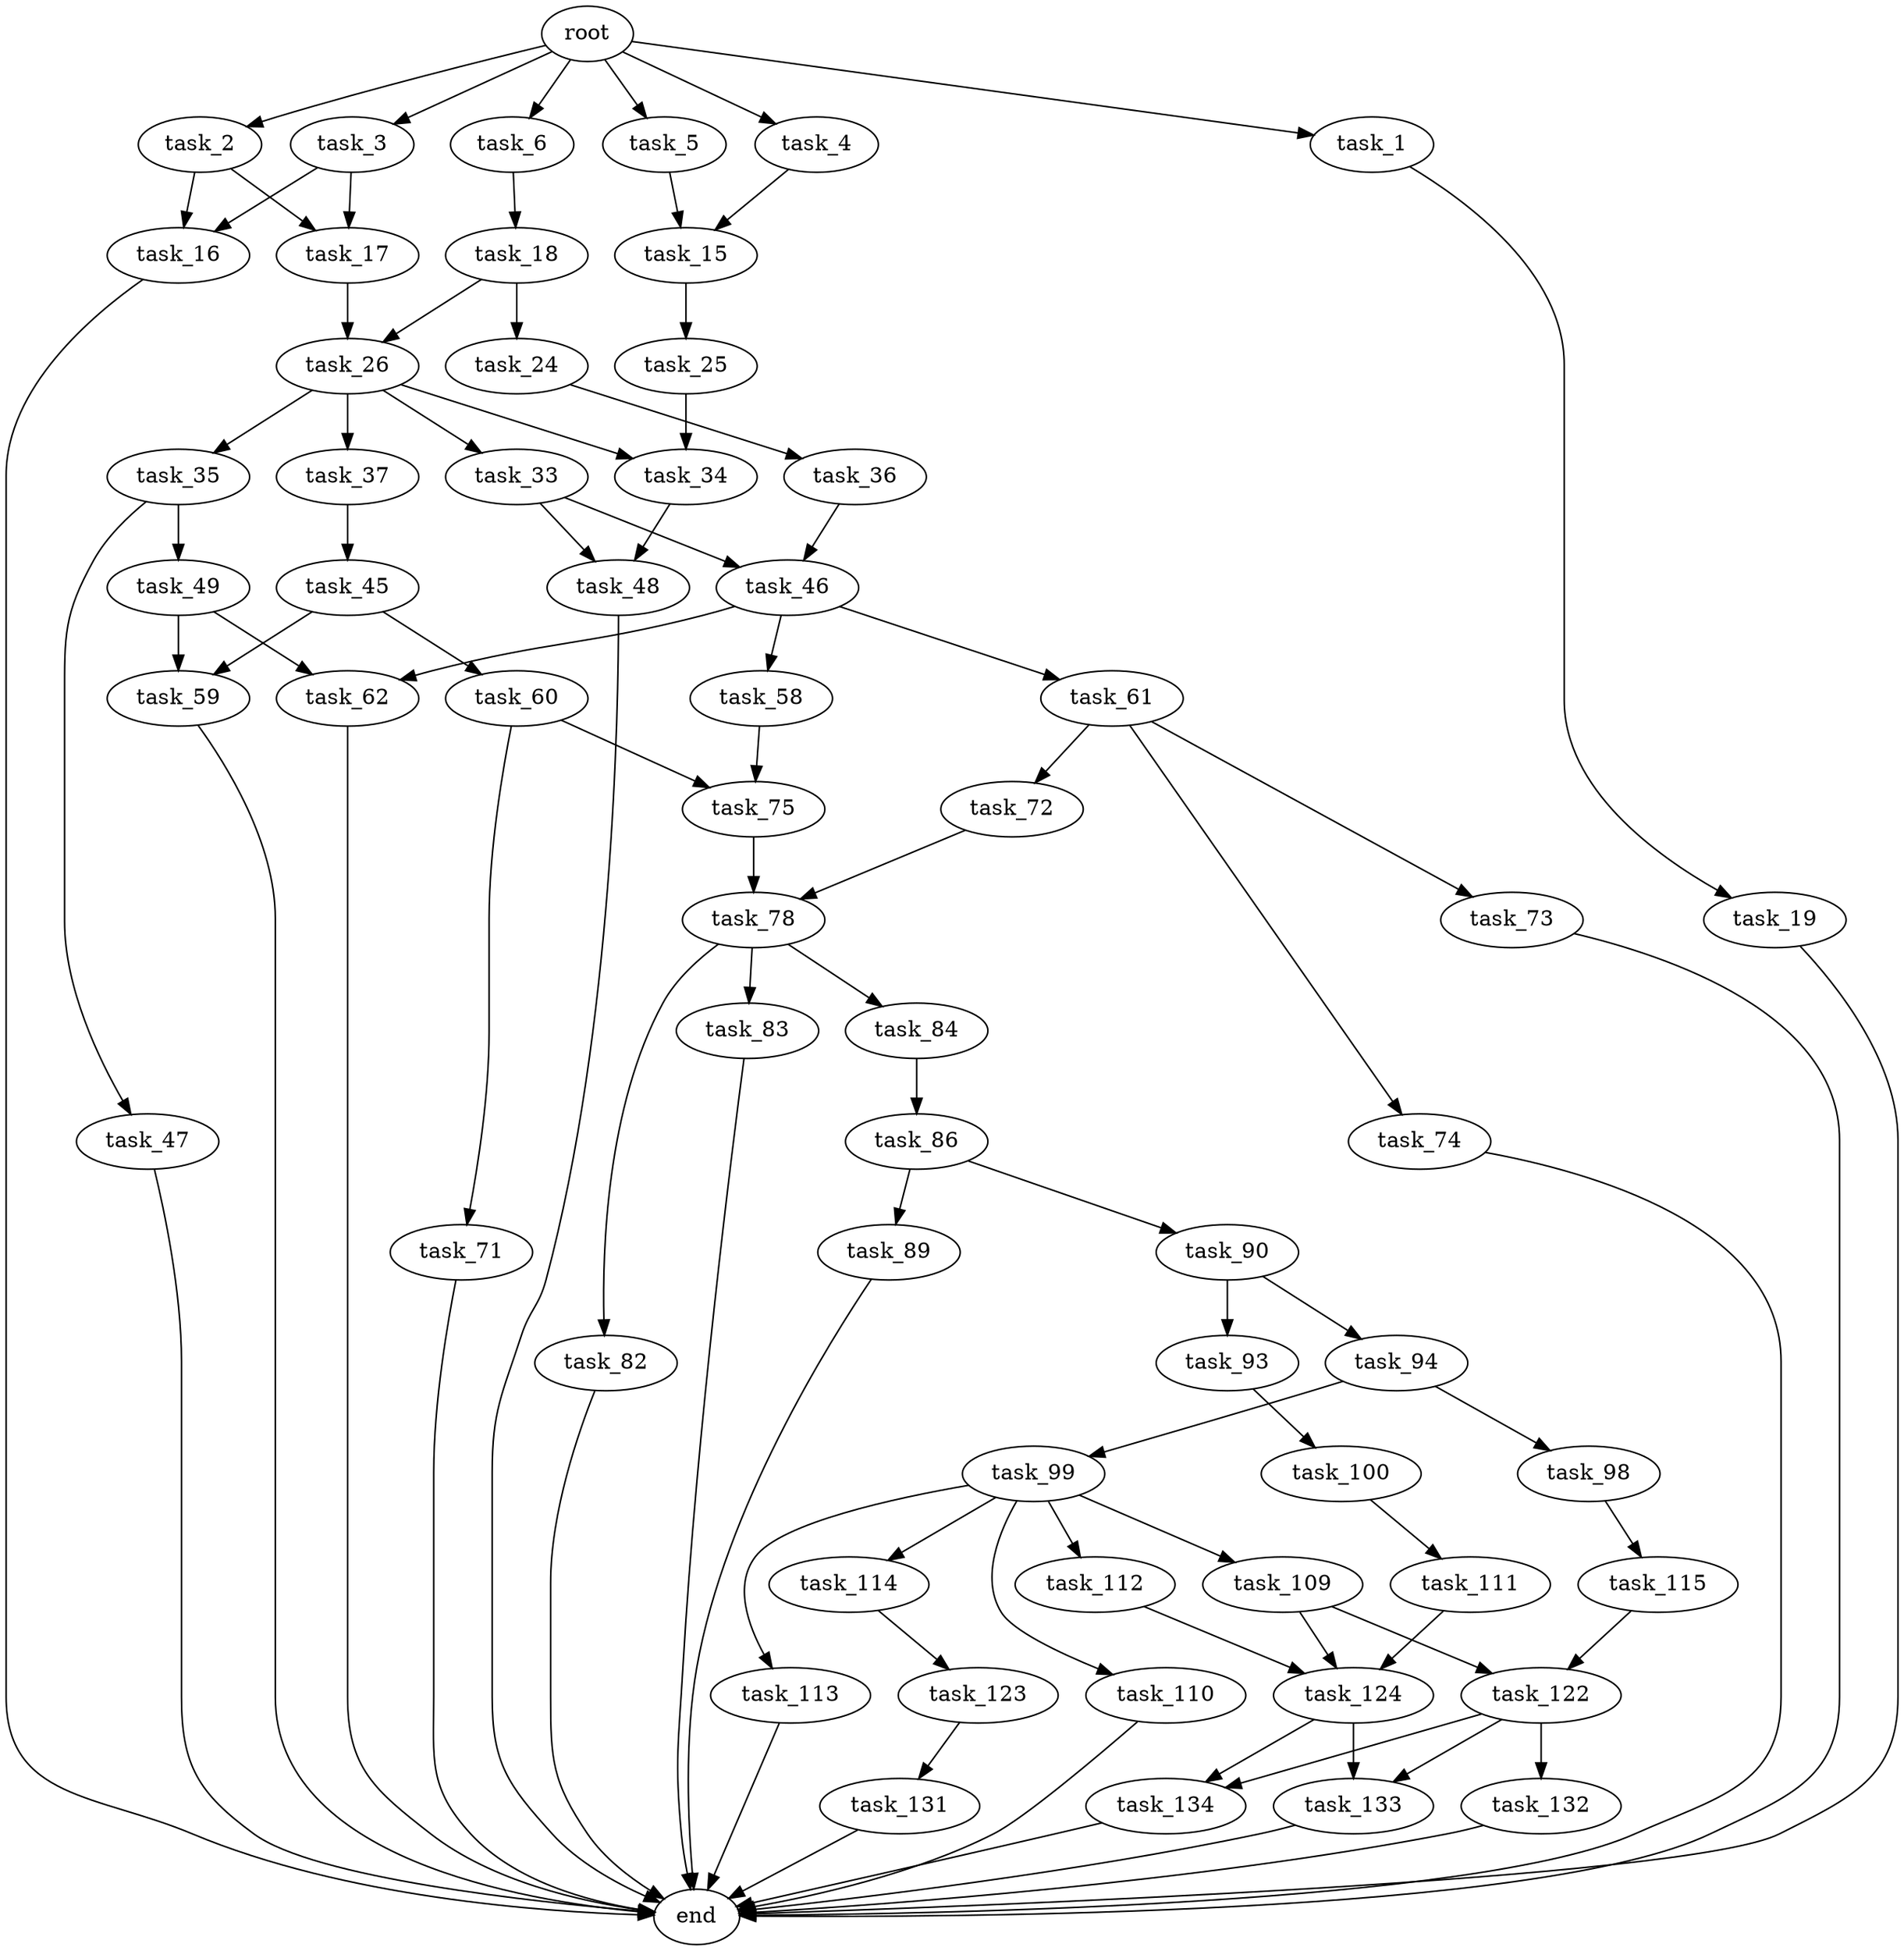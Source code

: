 digraph G {
  root [size="0.000000"];
  task_1 [size="8589934592.000000"];
  task_2 [size="134217728000.000000"];
  task_3 [size="6219168857.000000"];
  task_4 [size="1428847311.000000"];
  task_5 [size="9132095795.000000"];
  task_6 [size="1073741824000.000000"];
  task_15 [size="10687102782.000000"];
  task_16 [size="28991029248.000000"];
  task_17 [size="10298086159.000000"];
  task_18 [size="134217728000.000000"];
  task_19 [size="615844818081.000000"];
  task_24 [size="533216257343.000000"];
  task_25 [size="134217728000.000000"];
  task_26 [size="8482359431.000000"];
  task_33 [size="26238519231.000000"];
  task_34 [size="5364091818.000000"];
  task_35 [size="941660886.000000"];
  task_36 [size="368293445632.000000"];
  task_37 [size="139916009770.000000"];
  task_45 [size="227585392318.000000"];
  task_46 [size="28991029248.000000"];
  task_47 [size="17617343648.000000"];
  task_48 [size="1661556475.000000"];
  task_49 [size="649111851308.000000"];
  task_58 [size="142404332370.000000"];
  task_59 [size="595623632798.000000"];
  task_60 [size="221267378025.000000"];
  task_61 [size="134217728000.000000"];
  task_62 [size="368293445632.000000"];
  task_71 [size="782757789696.000000"];
  task_72 [size="368293445632.000000"];
  task_73 [size="68719476736.000000"];
  task_74 [size="488129911878.000000"];
  task_75 [size="7440728718.000000"];
  task_78 [size="21272869282.000000"];
  task_82 [size="1292684753081.000000"];
  task_83 [size="1401125887.000000"];
  task_84 [size="7035822048.000000"];
  task_86 [size="9882781759.000000"];
  task_89 [size="1082938000.000000"];
  task_90 [size="8296536917.000000"];
  task_93 [size="782757789696.000000"];
  task_94 [size="1073741824000.000000"];
  task_98 [size="12524882220.000000"];
  task_99 [size="368293445632.000000"];
  task_100 [size="37078808165.000000"];
  task_109 [size="68719476736.000000"];
  task_110 [size="1073741824000.000000"];
  task_111 [size="316390136819.000000"];
  task_112 [size="1073741824000.000000"];
  task_113 [size="956109218987.000000"];
  task_114 [size="231928233984.000000"];
  task_115 [size="399212406823.000000"];
  task_122 [size="28991029248.000000"];
  task_123 [size="68719476736.000000"];
  task_124 [size="8589934592.000000"];
  task_131 [size="782757789696.000000"];
  task_132 [size="746536249656.000000"];
  task_133 [size="231928233984.000000"];
  task_134 [size="39756730695.000000"];
  end [size="0.000000"];

  root -> task_1 [size="1.000000"];
  root -> task_2 [size="1.000000"];
  root -> task_3 [size="1.000000"];
  root -> task_4 [size="1.000000"];
  root -> task_5 [size="1.000000"];
  root -> task_6 [size="1.000000"];
  task_1 -> task_19 [size="33554432.000000"];
  task_2 -> task_16 [size="209715200.000000"];
  task_2 -> task_17 [size="209715200.000000"];
  task_3 -> task_16 [size="134217728.000000"];
  task_3 -> task_17 [size="134217728.000000"];
  task_4 -> task_15 [size="75497472.000000"];
  task_5 -> task_15 [size="411041792.000000"];
  task_6 -> task_18 [size="838860800.000000"];
  task_15 -> task_25 [size="411041792.000000"];
  task_16 -> end [size="1.000000"];
  task_17 -> task_26 [size="679477248.000000"];
  task_18 -> task_24 [size="209715200.000000"];
  task_18 -> task_26 [size="209715200.000000"];
  task_19 -> end [size="1.000000"];
  task_24 -> task_36 [size="536870912.000000"];
  task_25 -> task_34 [size="209715200.000000"];
  task_26 -> task_33 [size="301989888.000000"];
  task_26 -> task_34 [size="301989888.000000"];
  task_26 -> task_35 [size="301989888.000000"];
  task_26 -> task_37 [size="301989888.000000"];
  task_33 -> task_46 [size="75497472.000000"];
  task_33 -> task_48 [size="75497472.000000"];
  task_34 -> task_48 [size="134217728.000000"];
  task_35 -> task_47 [size="75497472.000000"];
  task_35 -> task_49 [size="75497472.000000"];
  task_36 -> task_46 [size="411041792.000000"];
  task_37 -> task_45 [size="411041792.000000"];
  task_45 -> task_59 [size="209715200.000000"];
  task_45 -> task_60 [size="209715200.000000"];
  task_46 -> task_58 [size="75497472.000000"];
  task_46 -> task_61 [size="75497472.000000"];
  task_46 -> task_62 [size="75497472.000000"];
  task_47 -> end [size="1.000000"];
  task_48 -> end [size="1.000000"];
  task_49 -> task_59 [size="536870912.000000"];
  task_49 -> task_62 [size="536870912.000000"];
  task_58 -> task_75 [size="209715200.000000"];
  task_59 -> end [size="1.000000"];
  task_60 -> task_71 [size="301989888.000000"];
  task_60 -> task_75 [size="301989888.000000"];
  task_61 -> task_72 [size="209715200.000000"];
  task_61 -> task_73 [size="209715200.000000"];
  task_61 -> task_74 [size="209715200.000000"];
  task_62 -> end [size="1.000000"];
  task_71 -> end [size="1.000000"];
  task_72 -> task_78 [size="411041792.000000"];
  task_73 -> end [size="1.000000"];
  task_74 -> end [size="1.000000"];
  task_75 -> task_78 [size="134217728.000000"];
  task_78 -> task_82 [size="679477248.000000"];
  task_78 -> task_83 [size="679477248.000000"];
  task_78 -> task_84 [size="679477248.000000"];
  task_82 -> end [size="1.000000"];
  task_83 -> end [size="1.000000"];
  task_84 -> task_86 [size="134217728.000000"];
  task_86 -> task_89 [size="838860800.000000"];
  task_86 -> task_90 [size="838860800.000000"];
  task_89 -> end [size="1.000000"];
  task_90 -> task_93 [size="134217728.000000"];
  task_90 -> task_94 [size="134217728.000000"];
  task_93 -> task_100 [size="679477248.000000"];
  task_94 -> task_98 [size="838860800.000000"];
  task_94 -> task_99 [size="838860800.000000"];
  task_98 -> task_115 [size="33554432.000000"];
  task_99 -> task_109 [size="411041792.000000"];
  task_99 -> task_110 [size="411041792.000000"];
  task_99 -> task_112 [size="411041792.000000"];
  task_99 -> task_113 [size="411041792.000000"];
  task_99 -> task_114 [size="411041792.000000"];
  task_100 -> task_111 [size="679477248.000000"];
  task_109 -> task_122 [size="134217728.000000"];
  task_109 -> task_124 [size="134217728.000000"];
  task_110 -> end [size="1.000000"];
  task_111 -> task_124 [size="209715200.000000"];
  task_112 -> task_124 [size="838860800.000000"];
  task_113 -> end [size="1.000000"];
  task_114 -> task_123 [size="301989888.000000"];
  task_115 -> task_122 [size="301989888.000000"];
  task_122 -> task_132 [size="75497472.000000"];
  task_122 -> task_133 [size="75497472.000000"];
  task_122 -> task_134 [size="75497472.000000"];
  task_123 -> task_131 [size="134217728.000000"];
  task_124 -> task_133 [size="33554432.000000"];
  task_124 -> task_134 [size="33554432.000000"];
  task_131 -> end [size="1.000000"];
  task_132 -> end [size="1.000000"];
  task_133 -> end [size="1.000000"];
  task_134 -> end [size="1.000000"];
}
